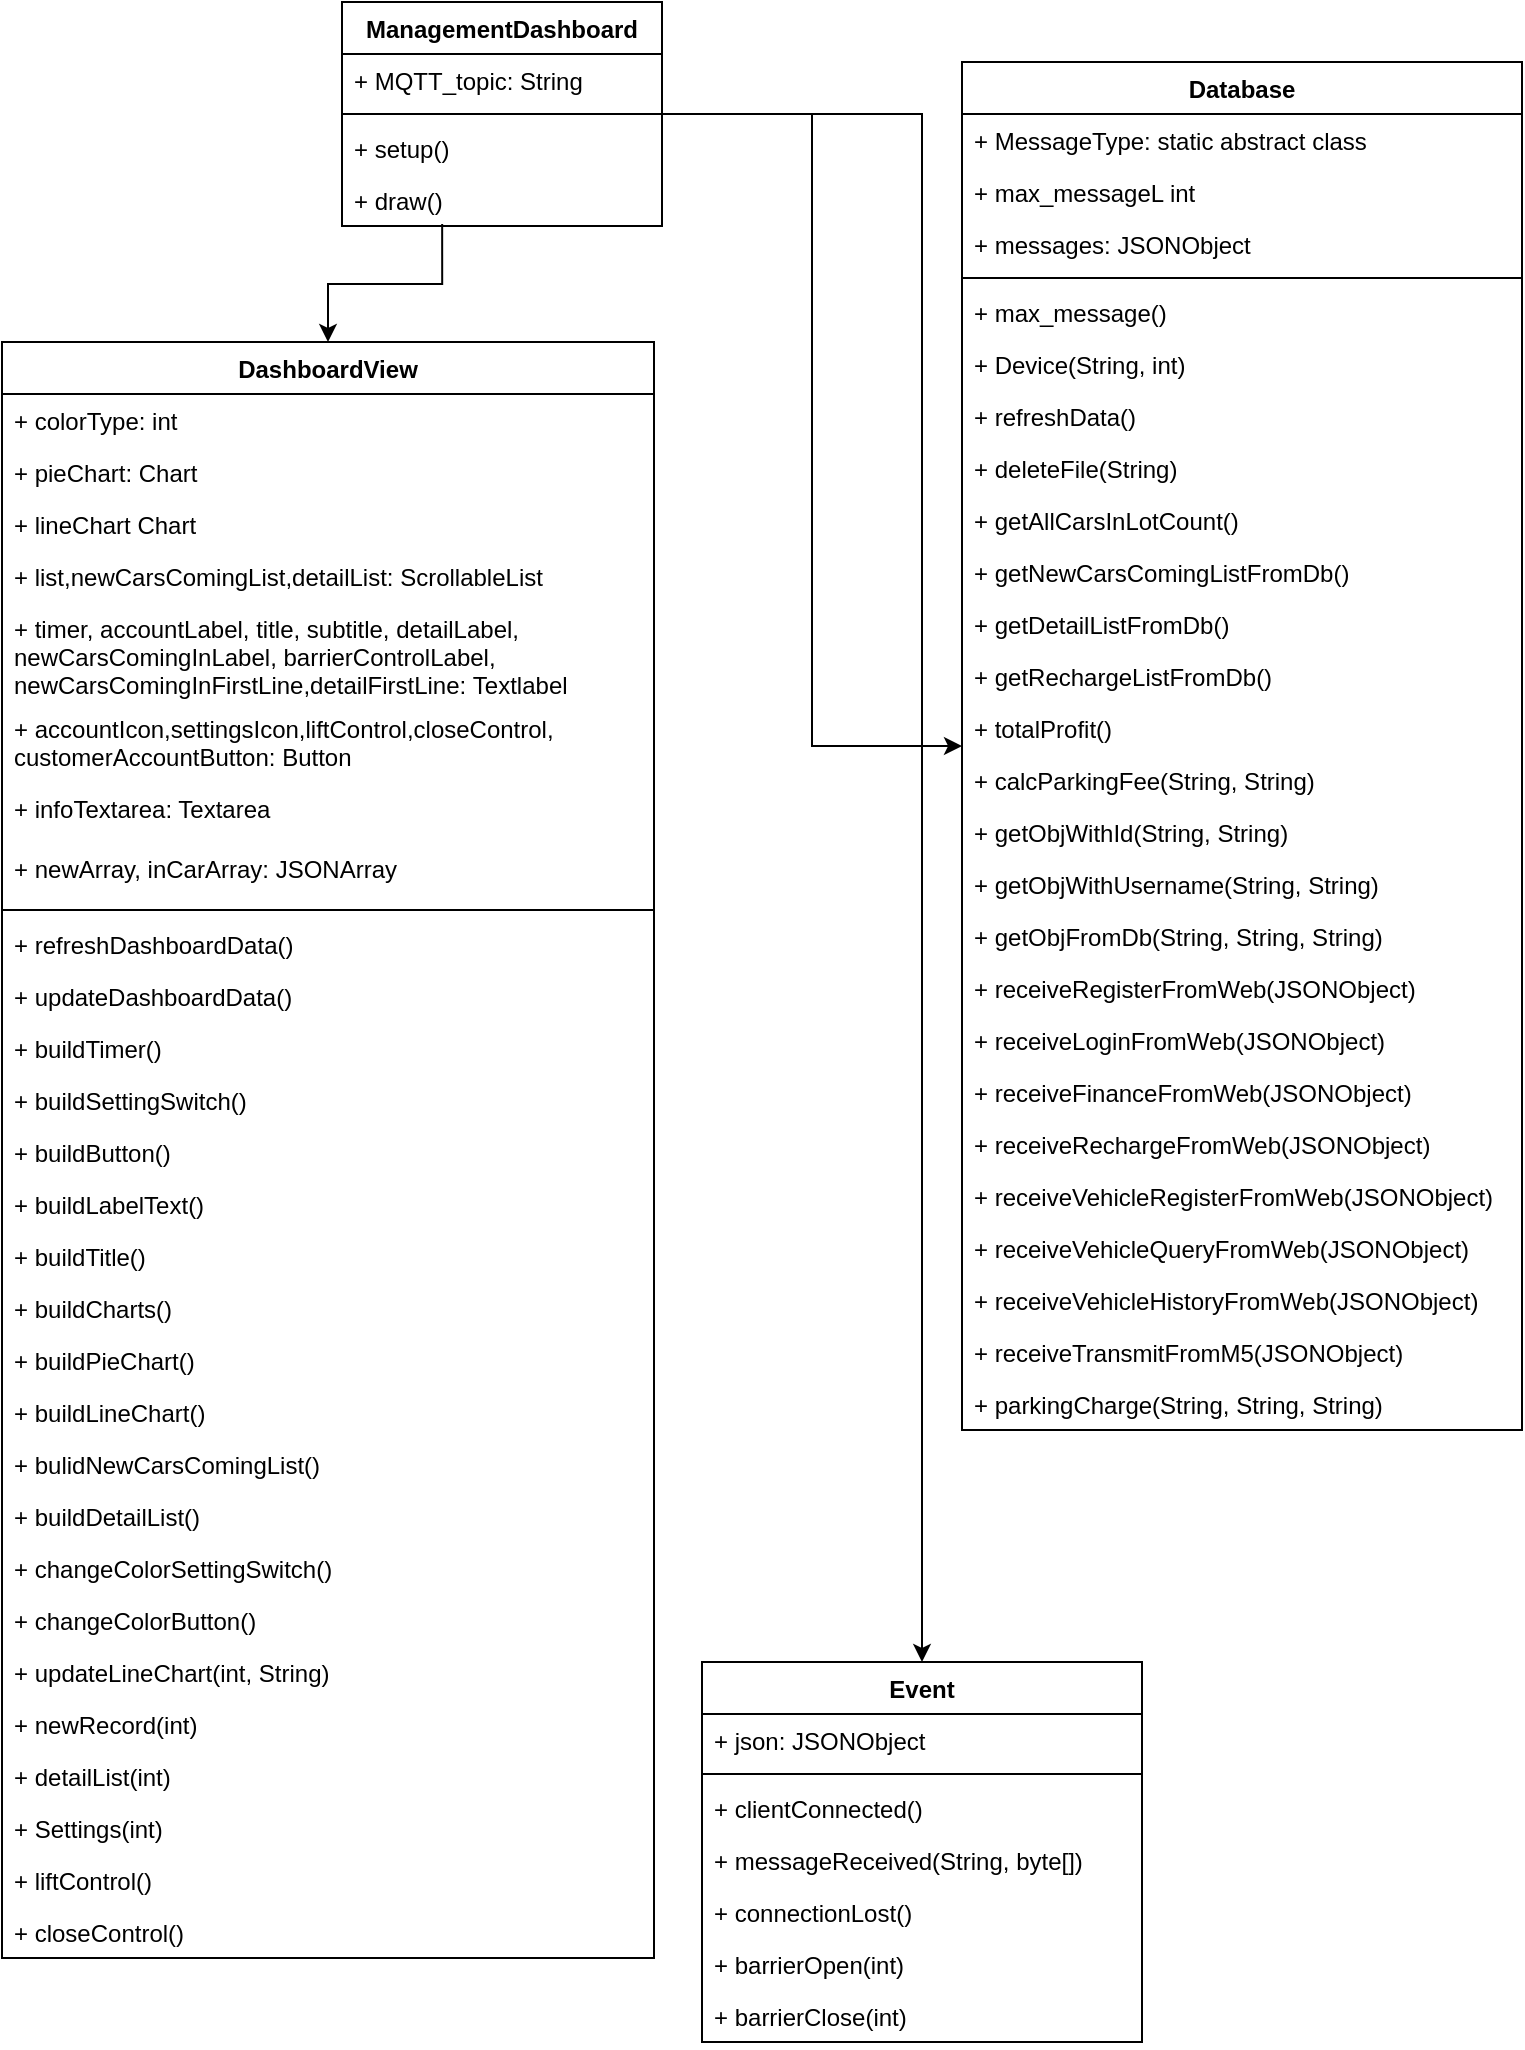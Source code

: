 <mxfile version="13.1.2" type="onedrive"><diagram id="RfufrW0sXKZpA7vroYoc" name="Page-1"><mxGraphModel dx="1554" dy="758" grid="1" gridSize="10" guides="1" tooltips="1" connect="1" arrows="1" fold="1" page="1" pageScale="1" pageWidth="827" pageHeight="1169" math="0" shadow="0"><root><mxCell id="0"/><mxCell id="1" parent="0"/><mxCell id="OiHgSlrR73ypEsLEw9rl-16" value="" style="edgeStyle=orthogonalEdgeStyle;rounded=0;orthogonalLoop=1;jettySize=auto;html=1;exitX=0.313;exitY=0.962;exitDx=0;exitDy=0;exitPerimeter=0;" parent="1" source="OiHgSlrR73ypEsLEw9rl-10" target="OiHgSlrR73ypEsLEw9rl-11" edge="1"><mxGeometry relative="1" as="geometry"/></mxCell><mxCell id="OiHgSlrR73ypEsLEw9rl-22" value="" style="edgeStyle=orthogonalEdgeStyle;rounded=0;orthogonalLoop=1;jettySize=auto;html=1;" parent="1" source="OiHgSlrR73ypEsLEw9rl-1" target="OiHgSlrR73ypEsLEw9rl-17" edge="1"><mxGeometry relative="1" as="geometry"/></mxCell><mxCell id="OiHgSlrR73ypEsLEw9rl-28" value="" style="edgeStyle=orthogonalEdgeStyle;rounded=0;orthogonalLoop=1;jettySize=auto;html=1;" parent="1" source="OiHgSlrR73ypEsLEw9rl-1" target="OiHgSlrR73ypEsLEw9rl-23" edge="1"><mxGeometry relative="1" as="geometry"/></mxCell><mxCell id="OiHgSlrR73ypEsLEw9rl-17" value="Database" style="swimlane;fontStyle=1;align=center;verticalAlign=top;childLayout=stackLayout;horizontal=1;startSize=26;horizontalStack=0;resizeParent=1;resizeParentMax=0;resizeLast=0;collapsible=1;marginBottom=0;" parent="1" vertex="1"><mxGeometry x="530" y="80" width="280" height="684" as="geometry"/></mxCell><mxCell id="OiHgSlrR73ypEsLEw9rl-18" value="+ MessageType: static abstract class" style="text;strokeColor=none;fillColor=none;align=left;verticalAlign=top;spacingLeft=4;spacingRight=4;overflow=hidden;rotatable=0;points=[[0,0.5],[1,0.5]];portConstraint=eastwest;" parent="OiHgSlrR73ypEsLEw9rl-17" vertex="1"><mxGeometry y="26" width="280" height="26" as="geometry"/></mxCell><mxCell id="OiHgSlrR73ypEsLEw9rl-61" value="+ max_messageL int" style="text;strokeColor=none;fillColor=none;align=left;verticalAlign=top;spacingLeft=4;spacingRight=4;overflow=hidden;rotatable=0;points=[[0,0.5],[1,0.5]];portConstraint=eastwest;" parent="OiHgSlrR73ypEsLEw9rl-17" vertex="1"><mxGeometry y="52" width="280" height="26" as="geometry"/></mxCell><mxCell id="OiHgSlrR73ypEsLEw9rl-62" value="+ messages: JSONObject" style="text;strokeColor=none;fillColor=none;align=left;verticalAlign=top;spacingLeft=4;spacingRight=4;overflow=hidden;rotatable=0;points=[[0,0.5],[1,0.5]];portConstraint=eastwest;" parent="OiHgSlrR73ypEsLEw9rl-17" vertex="1"><mxGeometry y="78" width="280" height="26" as="geometry"/></mxCell><mxCell id="OiHgSlrR73ypEsLEw9rl-19" value="" style="line;strokeWidth=1;fillColor=none;align=left;verticalAlign=middle;spacingTop=-1;spacingLeft=3;spacingRight=3;rotatable=0;labelPosition=right;points=[];portConstraint=eastwest;" parent="OiHgSlrR73ypEsLEw9rl-17" vertex="1"><mxGeometry y="104" width="280" height="8" as="geometry"/></mxCell><mxCell id="OiHgSlrR73ypEsLEw9rl-20" value="+ max_message()" style="text;strokeColor=none;fillColor=none;align=left;verticalAlign=top;spacingLeft=4;spacingRight=4;overflow=hidden;rotatable=0;points=[[0,0.5],[1,0.5]];portConstraint=eastwest;" parent="OiHgSlrR73ypEsLEw9rl-17" vertex="1"><mxGeometry y="112" width="280" height="26" as="geometry"/></mxCell><mxCell id="OiHgSlrR73ypEsLEw9rl-21" value="+ Device(String, int)" style="text;strokeColor=none;fillColor=none;align=left;verticalAlign=top;spacingLeft=4;spacingRight=4;overflow=hidden;rotatable=0;points=[[0,0.5],[1,0.5]];portConstraint=eastwest;" parent="OiHgSlrR73ypEsLEw9rl-17" vertex="1"><mxGeometry y="138" width="280" height="26" as="geometry"/></mxCell><mxCell id="OiHgSlrR73ypEsLEw9rl-63" value="+ refreshData()" style="text;strokeColor=none;fillColor=none;align=left;verticalAlign=top;spacingLeft=4;spacingRight=4;overflow=hidden;rotatable=0;points=[[0,0.5],[1,0.5]];portConstraint=eastwest;" parent="OiHgSlrR73ypEsLEw9rl-17" vertex="1"><mxGeometry y="164" width="280" height="26" as="geometry"/></mxCell><mxCell id="OiHgSlrR73ypEsLEw9rl-64" value="+ deleteFile(String)" style="text;strokeColor=none;fillColor=none;align=left;verticalAlign=top;spacingLeft=4;spacingRight=4;overflow=hidden;rotatable=0;points=[[0,0.5],[1,0.5]];portConstraint=eastwest;" parent="OiHgSlrR73ypEsLEw9rl-17" vertex="1"><mxGeometry y="190" width="280" height="26" as="geometry"/></mxCell><mxCell id="OiHgSlrR73ypEsLEw9rl-65" value="+ getAllCarsInLotCount()" style="text;strokeColor=none;fillColor=none;align=left;verticalAlign=top;spacingLeft=4;spacingRight=4;overflow=hidden;rotatable=0;points=[[0,0.5],[1,0.5]];portConstraint=eastwest;" parent="OiHgSlrR73ypEsLEw9rl-17" vertex="1"><mxGeometry y="216" width="280" height="26" as="geometry"/></mxCell><mxCell id="OiHgSlrR73ypEsLEw9rl-66" value="+ getNewCarsComingListFromDb()" style="text;strokeColor=none;fillColor=none;align=left;verticalAlign=top;spacingLeft=4;spacingRight=4;overflow=hidden;rotatable=0;points=[[0,0.5],[1,0.5]];portConstraint=eastwest;" parent="OiHgSlrR73ypEsLEw9rl-17" vertex="1"><mxGeometry y="242" width="280" height="26" as="geometry"/></mxCell><mxCell id="OiHgSlrR73ypEsLEw9rl-67" value="+ getDetailListFromDb()" style="text;strokeColor=none;fillColor=none;align=left;verticalAlign=top;spacingLeft=4;spacingRight=4;overflow=hidden;rotatable=0;points=[[0,0.5],[1,0.5]];portConstraint=eastwest;" parent="OiHgSlrR73ypEsLEw9rl-17" vertex="1"><mxGeometry y="268" width="280" height="26" as="geometry"/></mxCell><mxCell id="OiHgSlrR73ypEsLEw9rl-68" value="+ getRechargeListFromDb()" style="text;strokeColor=none;fillColor=none;align=left;verticalAlign=top;spacingLeft=4;spacingRight=4;overflow=hidden;rotatable=0;points=[[0,0.5],[1,0.5]];portConstraint=eastwest;" parent="OiHgSlrR73ypEsLEw9rl-17" vertex="1"><mxGeometry y="294" width="280" height="26" as="geometry"/></mxCell><mxCell id="OiHgSlrR73ypEsLEw9rl-69" value="+ totalProfit()" style="text;strokeColor=none;fillColor=none;align=left;verticalAlign=top;spacingLeft=4;spacingRight=4;overflow=hidden;rotatable=0;points=[[0,0.5],[1,0.5]];portConstraint=eastwest;" parent="OiHgSlrR73ypEsLEw9rl-17" vertex="1"><mxGeometry y="320" width="280" height="26" as="geometry"/></mxCell><mxCell id="OiHgSlrR73ypEsLEw9rl-70" value="+ calcParkingFee(String, String)" style="text;strokeColor=none;fillColor=none;align=left;verticalAlign=top;spacingLeft=4;spacingRight=4;overflow=hidden;rotatable=0;points=[[0,0.5],[1,0.5]];portConstraint=eastwest;" parent="OiHgSlrR73ypEsLEw9rl-17" vertex="1"><mxGeometry y="346" width="280" height="26" as="geometry"/></mxCell><mxCell id="OiHgSlrR73ypEsLEw9rl-71" value="+ getObjWithId(String, String)" style="text;strokeColor=none;fillColor=none;align=left;verticalAlign=top;spacingLeft=4;spacingRight=4;overflow=hidden;rotatable=0;points=[[0,0.5],[1,0.5]];portConstraint=eastwest;" parent="OiHgSlrR73ypEsLEw9rl-17" vertex="1"><mxGeometry y="372" width="280" height="26" as="geometry"/></mxCell><mxCell id="OiHgSlrR73ypEsLEw9rl-72" value="+ getObjWithUsername(String, String)" style="text;strokeColor=none;fillColor=none;align=left;verticalAlign=top;spacingLeft=4;spacingRight=4;overflow=hidden;rotatable=0;points=[[0,0.5],[1,0.5]];portConstraint=eastwest;" parent="OiHgSlrR73ypEsLEw9rl-17" vertex="1"><mxGeometry y="398" width="280" height="26" as="geometry"/></mxCell><mxCell id="OiHgSlrR73ypEsLEw9rl-73" value="+ getObjFromDb(String, String, String)" style="text;strokeColor=none;fillColor=none;align=left;verticalAlign=top;spacingLeft=4;spacingRight=4;overflow=hidden;rotatable=0;points=[[0,0.5],[1,0.5]];portConstraint=eastwest;" parent="OiHgSlrR73ypEsLEw9rl-17" vertex="1"><mxGeometry y="424" width="280" height="26" as="geometry"/></mxCell><mxCell id="OiHgSlrR73ypEsLEw9rl-74" value="+ receiveRegisterFromWeb(JSONObject)" style="text;strokeColor=none;fillColor=none;align=left;verticalAlign=top;spacingLeft=4;spacingRight=4;overflow=hidden;rotatable=0;points=[[0,0.5],[1,0.5]];portConstraint=eastwest;" parent="OiHgSlrR73ypEsLEw9rl-17" vertex="1"><mxGeometry y="450" width="280" height="26" as="geometry"/></mxCell><mxCell id="OiHgSlrR73ypEsLEw9rl-75" value="+ receiveLoginFromWeb(JSONObject)" style="text;strokeColor=none;fillColor=none;align=left;verticalAlign=top;spacingLeft=4;spacingRight=4;overflow=hidden;rotatable=0;points=[[0,0.5],[1,0.5]];portConstraint=eastwest;" parent="OiHgSlrR73ypEsLEw9rl-17" vertex="1"><mxGeometry y="476" width="280" height="26" as="geometry"/></mxCell><mxCell id="OiHgSlrR73ypEsLEw9rl-76" value="+ receiveFinanceFromWeb(JSONObject)" style="text;strokeColor=none;fillColor=none;align=left;verticalAlign=top;spacingLeft=4;spacingRight=4;overflow=hidden;rotatable=0;points=[[0,0.5],[1,0.5]];portConstraint=eastwest;" parent="OiHgSlrR73ypEsLEw9rl-17" vertex="1"><mxGeometry y="502" width="280" height="26" as="geometry"/></mxCell><mxCell id="OiHgSlrR73ypEsLEw9rl-77" value="+ receiveRechargeFromWeb(JSONObject)" style="text;strokeColor=none;fillColor=none;align=left;verticalAlign=top;spacingLeft=4;spacingRight=4;overflow=hidden;rotatable=0;points=[[0,0.5],[1,0.5]];portConstraint=eastwest;" parent="OiHgSlrR73ypEsLEw9rl-17" vertex="1"><mxGeometry y="528" width="280" height="26" as="geometry"/></mxCell><mxCell id="OiHgSlrR73ypEsLEw9rl-78" value="+ receiveVehicleRegisterFromWeb(JSONObject)" style="text;strokeColor=none;fillColor=none;align=left;verticalAlign=top;spacingLeft=4;spacingRight=4;overflow=hidden;rotatable=0;points=[[0,0.5],[1,0.5]];portConstraint=eastwest;" parent="OiHgSlrR73ypEsLEw9rl-17" vertex="1"><mxGeometry y="554" width="280" height="26" as="geometry"/></mxCell><mxCell id="OiHgSlrR73ypEsLEw9rl-79" value="+ receiveVehicleQueryFromWeb(JSONObject)" style="text;strokeColor=none;fillColor=none;align=left;verticalAlign=top;spacingLeft=4;spacingRight=4;overflow=hidden;rotatable=0;points=[[0,0.5],[1,0.5]];portConstraint=eastwest;" parent="OiHgSlrR73ypEsLEw9rl-17" vertex="1"><mxGeometry y="580" width="280" height="26" as="geometry"/></mxCell><mxCell id="OiHgSlrR73ypEsLEw9rl-80" value="+ receiveVehicleHistoryFromWeb(JSONObject)" style="text;strokeColor=none;fillColor=none;align=left;verticalAlign=top;spacingLeft=4;spacingRight=4;overflow=hidden;rotatable=0;points=[[0,0.5],[1,0.5]];portConstraint=eastwest;" parent="OiHgSlrR73ypEsLEw9rl-17" vertex="1"><mxGeometry y="606" width="280" height="26" as="geometry"/></mxCell><mxCell id="OiHgSlrR73ypEsLEw9rl-81" value="+ receiveTransmitFromM5(JSONObject)" style="text;strokeColor=none;fillColor=none;align=left;verticalAlign=top;spacingLeft=4;spacingRight=4;overflow=hidden;rotatable=0;points=[[0,0.5],[1,0.5]];portConstraint=eastwest;" parent="OiHgSlrR73ypEsLEw9rl-17" vertex="1"><mxGeometry y="632" width="280" height="26" as="geometry"/></mxCell><mxCell id="OiHgSlrR73ypEsLEw9rl-82" value="+ parkingCharge(String, String, String)" style="text;strokeColor=none;fillColor=none;align=left;verticalAlign=top;spacingLeft=4;spacingRight=4;overflow=hidden;rotatable=0;points=[[0,0.5],[1,0.5]];portConstraint=eastwest;" parent="OiHgSlrR73ypEsLEw9rl-17" vertex="1"><mxGeometry y="658" width="280" height="26" as="geometry"/></mxCell><mxCell id="OiHgSlrR73ypEsLEw9rl-1" value="ManagementDashboard" style="swimlane;fontStyle=1;align=center;verticalAlign=top;childLayout=stackLayout;horizontal=1;startSize=26;horizontalStack=0;resizeParent=1;resizeParentMax=0;resizeLast=0;collapsible=1;marginBottom=0;" parent="1" vertex="1"><mxGeometry x="220" y="50" width="160" height="112" as="geometry"/></mxCell><mxCell id="OiHgSlrR73ypEsLEw9rl-2" value="+ MQTT_topic: String" style="text;strokeColor=none;fillColor=none;align=left;verticalAlign=top;spacingLeft=4;spacingRight=4;overflow=hidden;rotatable=0;points=[[0,0.5],[1,0.5]];portConstraint=eastwest;" parent="OiHgSlrR73ypEsLEw9rl-1" vertex="1"><mxGeometry y="26" width="160" height="26" as="geometry"/></mxCell><mxCell id="OiHgSlrR73ypEsLEw9rl-3" value="" style="line;strokeWidth=1;fillColor=none;align=left;verticalAlign=middle;spacingTop=-1;spacingLeft=3;spacingRight=3;rotatable=0;labelPosition=right;points=[];portConstraint=eastwest;" parent="OiHgSlrR73ypEsLEw9rl-1" vertex="1"><mxGeometry y="52" width="160" height="8" as="geometry"/></mxCell><mxCell id="OiHgSlrR73ypEsLEw9rl-4" value="+ setup()" style="text;strokeColor=none;fillColor=none;align=left;verticalAlign=top;spacingLeft=4;spacingRight=4;overflow=hidden;rotatable=0;points=[[0,0.5],[1,0.5]];portConstraint=eastwest;" parent="OiHgSlrR73ypEsLEw9rl-1" vertex="1"><mxGeometry y="60" width="160" height="26" as="geometry"/></mxCell><mxCell id="OiHgSlrR73ypEsLEw9rl-10" value="+ draw()" style="text;strokeColor=none;fillColor=none;align=left;verticalAlign=top;spacingLeft=4;spacingRight=4;overflow=hidden;rotatable=0;points=[[0,0.5],[1,0.5]];portConstraint=eastwest;" parent="OiHgSlrR73ypEsLEw9rl-1" vertex="1"><mxGeometry y="86" width="160" height="26" as="geometry"/></mxCell><mxCell id="OiHgSlrR73ypEsLEw9rl-23" value="Event" style="swimlane;fontStyle=1;align=center;verticalAlign=top;childLayout=stackLayout;horizontal=1;startSize=26;horizontalStack=0;resizeParent=1;resizeParentMax=0;resizeLast=0;collapsible=1;marginBottom=0;" parent="1" vertex="1"><mxGeometry x="400" y="880" width="220" height="190" as="geometry"/></mxCell><mxCell id="OiHgSlrR73ypEsLEw9rl-24" value="+ json: JSONObject" style="text;strokeColor=none;fillColor=none;align=left;verticalAlign=top;spacingLeft=4;spacingRight=4;overflow=hidden;rotatable=0;points=[[0,0.5],[1,0.5]];portConstraint=eastwest;" parent="OiHgSlrR73ypEsLEw9rl-23" vertex="1"><mxGeometry y="26" width="220" height="26" as="geometry"/></mxCell><mxCell id="OiHgSlrR73ypEsLEw9rl-25" value="" style="line;strokeWidth=1;fillColor=none;align=left;verticalAlign=middle;spacingTop=-1;spacingLeft=3;spacingRight=3;rotatable=0;labelPosition=right;points=[];portConstraint=eastwest;" parent="OiHgSlrR73ypEsLEw9rl-23" vertex="1"><mxGeometry y="52" width="220" height="8" as="geometry"/></mxCell><mxCell id="OiHgSlrR73ypEsLEw9rl-26" value="+ clientConnected()" style="text;strokeColor=none;fillColor=none;align=left;verticalAlign=top;spacingLeft=4;spacingRight=4;overflow=hidden;rotatable=0;points=[[0,0.5],[1,0.5]];portConstraint=eastwest;" parent="OiHgSlrR73ypEsLEw9rl-23" vertex="1"><mxGeometry y="60" width="220" height="26" as="geometry"/></mxCell><mxCell id="OiHgSlrR73ypEsLEw9rl-27" value="+ messageReceived(String, byte[])" style="text;strokeColor=none;fillColor=none;align=left;verticalAlign=top;spacingLeft=4;spacingRight=4;overflow=hidden;rotatable=0;points=[[0,0.5],[1,0.5]];portConstraint=eastwest;" parent="OiHgSlrR73ypEsLEw9rl-23" vertex="1"><mxGeometry y="86" width="220" height="26" as="geometry"/></mxCell><mxCell id="OiHgSlrR73ypEsLEw9rl-58" value="+ connectionLost()" style="text;strokeColor=none;fillColor=none;align=left;verticalAlign=top;spacingLeft=4;spacingRight=4;overflow=hidden;rotatable=0;points=[[0,0.5],[1,0.5]];portConstraint=eastwest;" parent="OiHgSlrR73ypEsLEw9rl-23" vertex="1"><mxGeometry y="112" width="220" height="26" as="geometry"/></mxCell><mxCell id="OiHgSlrR73ypEsLEw9rl-59" value="+ barrierOpen(int)" style="text;strokeColor=none;fillColor=none;align=left;verticalAlign=top;spacingLeft=4;spacingRight=4;overflow=hidden;rotatable=0;points=[[0,0.5],[1,0.5]];portConstraint=eastwest;" parent="OiHgSlrR73ypEsLEw9rl-23" vertex="1"><mxGeometry y="138" width="220" height="26" as="geometry"/></mxCell><mxCell id="OiHgSlrR73ypEsLEw9rl-60" value="+ barrierClose(int)" style="text;strokeColor=none;fillColor=none;align=left;verticalAlign=top;spacingLeft=4;spacingRight=4;overflow=hidden;rotatable=0;points=[[0,0.5],[1,0.5]];portConstraint=eastwest;" parent="OiHgSlrR73ypEsLEw9rl-23" vertex="1"><mxGeometry y="164" width="220" height="26" as="geometry"/></mxCell><mxCell id="OiHgSlrR73ypEsLEw9rl-11" value="DashboardView" style="swimlane;fontStyle=1;align=center;verticalAlign=top;childLayout=stackLayout;horizontal=1;startSize=26;horizontalStack=0;resizeParent=1;resizeParentMax=0;resizeLast=0;collapsible=1;marginBottom=0;" parent="1" vertex="1"><mxGeometry x="50" y="220" width="326" height="808" as="geometry"/></mxCell><mxCell id="OiHgSlrR73ypEsLEw9rl-12" value="+ colorType: int" style="text;strokeColor=none;fillColor=none;align=left;verticalAlign=top;spacingLeft=4;spacingRight=4;overflow=hidden;rotatable=0;points=[[0,0.5],[1,0.5]];portConstraint=eastwest;" parent="OiHgSlrR73ypEsLEw9rl-11" vertex="1"><mxGeometry y="26" width="326" height="26" as="geometry"/></mxCell><mxCell id="OiHgSlrR73ypEsLEw9rl-30" value="+ pieChart: Chart" style="text;strokeColor=none;fillColor=none;align=left;verticalAlign=top;spacingLeft=4;spacingRight=4;overflow=hidden;rotatable=0;points=[[0,0.5],[1,0.5]];portConstraint=eastwest;" parent="OiHgSlrR73ypEsLEw9rl-11" vertex="1"><mxGeometry y="52" width="326" height="26" as="geometry"/></mxCell><mxCell id="OiHgSlrR73ypEsLEw9rl-31" value="+ lineChart Chart" style="text;strokeColor=none;fillColor=none;align=left;verticalAlign=top;spacingLeft=4;spacingRight=4;overflow=hidden;rotatable=0;points=[[0,0.5],[1,0.5]];portConstraint=eastwest;" parent="OiHgSlrR73ypEsLEw9rl-11" vertex="1"><mxGeometry y="78" width="326" height="26" as="geometry"/></mxCell><mxCell id="OiHgSlrR73ypEsLEw9rl-32" value="+ list,newCarsComingList,detailList: ScrollableList" style="text;strokeColor=none;fillColor=none;align=left;verticalAlign=top;spacingLeft=4;spacingRight=4;overflow=hidden;rotatable=0;points=[[0,0.5],[1,0.5]];portConstraint=eastwest;" parent="OiHgSlrR73ypEsLEw9rl-11" vertex="1"><mxGeometry y="104" width="326" height="26" as="geometry"/></mxCell><mxCell id="OiHgSlrR73ypEsLEw9rl-33" value="+ timer, accountLabel, title, subtitle, detailLabel, &#10;newCarsComingInLabel, barrierControlLabel, &#10;newCarsComingInFirstLine,detailFirstLine: Textlabel" style="text;strokeColor=none;fillColor=none;align=left;verticalAlign=top;spacingLeft=4;spacingRight=4;overflow=hidden;rotatable=0;points=[[0,0.5],[1,0.5]];portConstraint=eastwest;" parent="OiHgSlrR73ypEsLEw9rl-11" vertex="1"><mxGeometry y="130" width="326" height="50" as="geometry"/></mxCell><mxCell id="OiHgSlrR73ypEsLEw9rl-35" value="+ accountIcon,settingsIcon,liftControl,closeControl, &#10;customerAccountButton: Button" style="text;strokeColor=none;fillColor=none;align=left;verticalAlign=top;spacingLeft=4;spacingRight=4;overflow=hidden;rotatable=0;points=[[0,0.5],[1,0.5]];portConstraint=eastwest;" parent="OiHgSlrR73ypEsLEw9rl-11" vertex="1"><mxGeometry y="180" width="326" height="40" as="geometry"/></mxCell><mxCell id="OiHgSlrR73ypEsLEw9rl-36" value="+ infoTextarea: Textarea" style="text;strokeColor=none;fillColor=none;align=left;verticalAlign=top;spacingLeft=4;spacingRight=4;overflow=hidden;rotatable=0;points=[[0,0.5],[1,0.5]];portConstraint=eastwest;" parent="OiHgSlrR73ypEsLEw9rl-11" vertex="1"><mxGeometry y="220" width="326" height="30" as="geometry"/></mxCell><mxCell id="OiHgSlrR73ypEsLEw9rl-37" value="+ newArray, inCarArray: JSONArray" style="text;strokeColor=none;fillColor=none;align=left;verticalAlign=top;spacingLeft=4;spacingRight=4;overflow=hidden;rotatable=0;points=[[0,0.5],[1,0.5]];portConstraint=eastwest;" parent="OiHgSlrR73ypEsLEw9rl-11" vertex="1"><mxGeometry y="250" width="326" height="30" as="geometry"/></mxCell><mxCell id="OiHgSlrR73ypEsLEw9rl-29" value="" style="line;strokeWidth=1;fillColor=none;align=left;verticalAlign=middle;spacingTop=-1;spacingLeft=3;spacingRight=3;rotatable=0;labelPosition=right;points=[];portConstraint=eastwest;" parent="OiHgSlrR73ypEsLEw9rl-11" vertex="1"><mxGeometry y="280" width="326" height="8" as="geometry"/></mxCell><mxCell id="OiHgSlrR73ypEsLEw9rl-14" value="+ refreshDashboardData()" style="text;strokeColor=none;fillColor=none;align=left;verticalAlign=top;spacingLeft=4;spacingRight=4;overflow=hidden;rotatable=0;points=[[0,0.5],[1,0.5]];portConstraint=eastwest;" parent="OiHgSlrR73ypEsLEw9rl-11" vertex="1"><mxGeometry y="288" width="326" height="26" as="geometry"/></mxCell><mxCell id="OiHgSlrR73ypEsLEw9rl-15" value="+ updateDashboardData()" style="text;strokeColor=none;fillColor=none;align=left;verticalAlign=top;spacingLeft=4;spacingRight=4;overflow=hidden;rotatable=0;points=[[0,0.5],[1,0.5]];portConstraint=eastwest;" parent="OiHgSlrR73ypEsLEw9rl-11" vertex="1"><mxGeometry y="314" width="326" height="26" as="geometry"/></mxCell><mxCell id="OiHgSlrR73ypEsLEw9rl-41" value="+ buildTimer()" style="text;strokeColor=none;fillColor=none;align=left;verticalAlign=top;spacingLeft=4;spacingRight=4;overflow=hidden;rotatable=0;points=[[0,0.5],[1,0.5]];portConstraint=eastwest;" parent="OiHgSlrR73ypEsLEw9rl-11" vertex="1"><mxGeometry y="340" width="326" height="26" as="geometry"/></mxCell><mxCell id="OiHgSlrR73ypEsLEw9rl-39" value="+ buildSettingSwitch()" style="text;strokeColor=none;fillColor=none;align=left;verticalAlign=top;spacingLeft=4;spacingRight=4;overflow=hidden;rotatable=0;points=[[0,0.5],[1,0.5]];portConstraint=eastwest;" parent="OiHgSlrR73ypEsLEw9rl-11" vertex="1"><mxGeometry y="366" width="326" height="26" as="geometry"/></mxCell><mxCell id="OiHgSlrR73ypEsLEw9rl-42" value="+ buildButton()" style="text;strokeColor=none;fillColor=none;align=left;verticalAlign=top;spacingLeft=4;spacingRight=4;overflow=hidden;rotatable=0;points=[[0,0.5],[1,0.5]];portConstraint=eastwest;" parent="OiHgSlrR73ypEsLEw9rl-11" vertex="1"><mxGeometry y="392" width="326" height="26" as="geometry"/></mxCell><mxCell id="OiHgSlrR73ypEsLEw9rl-44" value="+ buildLabelText()" style="text;strokeColor=none;fillColor=none;align=left;verticalAlign=top;spacingLeft=4;spacingRight=4;overflow=hidden;rotatable=0;points=[[0,0.5],[1,0.5]];portConstraint=eastwest;" parent="OiHgSlrR73ypEsLEw9rl-11" vertex="1"><mxGeometry y="418" width="326" height="26" as="geometry"/></mxCell><mxCell id="OiHgSlrR73ypEsLEw9rl-45" value="+ buildTitle()" style="text;strokeColor=none;fillColor=none;align=left;verticalAlign=top;spacingLeft=4;spacingRight=4;overflow=hidden;rotatable=0;points=[[0,0.5],[1,0.5]];portConstraint=eastwest;" parent="OiHgSlrR73ypEsLEw9rl-11" vertex="1"><mxGeometry y="444" width="326" height="26" as="geometry"/></mxCell><mxCell id="OiHgSlrR73ypEsLEw9rl-46" value="+ buildCharts()" style="text;strokeColor=none;fillColor=none;align=left;verticalAlign=top;spacingLeft=4;spacingRight=4;overflow=hidden;rotatable=0;points=[[0,0.5],[1,0.5]];portConstraint=eastwest;" parent="OiHgSlrR73ypEsLEw9rl-11" vertex="1"><mxGeometry y="470" width="326" height="26" as="geometry"/></mxCell><mxCell id="OiHgSlrR73ypEsLEw9rl-47" value="+ buildPieChart()" style="text;strokeColor=none;fillColor=none;align=left;verticalAlign=top;spacingLeft=4;spacingRight=4;overflow=hidden;rotatable=0;points=[[0,0.5],[1,0.5]];portConstraint=eastwest;" parent="OiHgSlrR73ypEsLEw9rl-11" vertex="1"><mxGeometry y="496" width="326" height="26" as="geometry"/></mxCell><mxCell id="OiHgSlrR73ypEsLEw9rl-48" value="+ buildLineChart()" style="text;strokeColor=none;fillColor=none;align=left;verticalAlign=top;spacingLeft=4;spacingRight=4;overflow=hidden;rotatable=0;points=[[0,0.5],[1,0.5]];portConstraint=eastwest;" parent="OiHgSlrR73ypEsLEw9rl-11" vertex="1"><mxGeometry y="522" width="326" height="26" as="geometry"/></mxCell><mxCell id="OiHgSlrR73ypEsLEw9rl-50" value="+ bulidNewCarsComingList()" style="text;strokeColor=none;fillColor=none;align=left;verticalAlign=top;spacingLeft=4;spacingRight=4;overflow=hidden;rotatable=0;points=[[0,0.5],[1,0.5]];portConstraint=eastwest;" parent="OiHgSlrR73ypEsLEw9rl-11" vertex="1"><mxGeometry y="548" width="326" height="26" as="geometry"/></mxCell><mxCell id="OiHgSlrR73ypEsLEw9rl-51" value="+ buildDetailList()" style="text;strokeColor=none;fillColor=none;align=left;verticalAlign=top;spacingLeft=4;spacingRight=4;overflow=hidden;rotatable=0;points=[[0,0.5],[1,0.5]];portConstraint=eastwest;" parent="OiHgSlrR73ypEsLEw9rl-11" vertex="1"><mxGeometry y="574" width="326" height="26" as="geometry"/></mxCell><mxCell id="OiHgSlrR73ypEsLEw9rl-40" value="+ changeColorSettingSwitch()" style="text;strokeColor=none;fillColor=none;align=left;verticalAlign=top;spacingLeft=4;spacingRight=4;overflow=hidden;rotatable=0;points=[[0,0.5],[1,0.5]];portConstraint=eastwest;" parent="OiHgSlrR73ypEsLEw9rl-11" vertex="1"><mxGeometry y="600" width="326" height="26" as="geometry"/></mxCell><mxCell id="OiHgSlrR73ypEsLEw9rl-43" value="+ changeColorButton()" style="text;strokeColor=none;fillColor=none;align=left;verticalAlign=top;spacingLeft=4;spacingRight=4;overflow=hidden;rotatable=0;points=[[0,0.5],[1,0.5]];portConstraint=eastwest;" parent="OiHgSlrR73ypEsLEw9rl-11" vertex="1"><mxGeometry y="626" width="326" height="26" as="geometry"/></mxCell><mxCell id="OiHgSlrR73ypEsLEw9rl-49" value="+ updateLineChart(int, String)" style="text;strokeColor=none;fillColor=none;align=left;verticalAlign=top;spacingLeft=4;spacingRight=4;overflow=hidden;rotatable=0;points=[[0,0.5],[1,0.5]];portConstraint=eastwest;" parent="OiHgSlrR73ypEsLEw9rl-11" vertex="1"><mxGeometry y="652" width="326" height="26" as="geometry"/></mxCell><mxCell id="OiHgSlrR73ypEsLEw9rl-52" value="+ newRecord(int)" style="text;strokeColor=none;fillColor=none;align=left;verticalAlign=top;spacingLeft=4;spacingRight=4;overflow=hidden;rotatable=0;points=[[0,0.5],[1,0.5]];portConstraint=eastwest;" parent="OiHgSlrR73ypEsLEw9rl-11" vertex="1"><mxGeometry y="678" width="326" height="26" as="geometry"/></mxCell><mxCell id="OiHgSlrR73ypEsLEw9rl-53" value="+ detailList(int)" style="text;strokeColor=none;fillColor=none;align=left;verticalAlign=top;spacingLeft=4;spacingRight=4;overflow=hidden;rotatable=0;points=[[0,0.5],[1,0.5]];portConstraint=eastwest;" parent="OiHgSlrR73ypEsLEw9rl-11" vertex="1"><mxGeometry y="704" width="326" height="26" as="geometry"/></mxCell><mxCell id="OiHgSlrR73ypEsLEw9rl-55" value="+ Settings(int)" style="text;strokeColor=none;fillColor=none;align=left;verticalAlign=top;spacingLeft=4;spacingRight=4;overflow=hidden;rotatable=0;points=[[0,0.5],[1,0.5]];portConstraint=eastwest;" parent="OiHgSlrR73ypEsLEw9rl-11" vertex="1"><mxGeometry y="730" width="326" height="26" as="geometry"/></mxCell><mxCell id="OiHgSlrR73ypEsLEw9rl-56" value="+ liftControl()" style="text;strokeColor=none;fillColor=none;align=left;verticalAlign=top;spacingLeft=4;spacingRight=4;overflow=hidden;rotatable=0;points=[[0,0.5],[1,0.5]];portConstraint=eastwest;" parent="OiHgSlrR73ypEsLEw9rl-11" vertex="1"><mxGeometry y="756" width="326" height="26" as="geometry"/></mxCell><mxCell id="OiHgSlrR73ypEsLEw9rl-57" value="+ closeControl()" style="text;strokeColor=none;fillColor=none;align=left;verticalAlign=top;spacingLeft=4;spacingRight=4;overflow=hidden;rotatable=0;points=[[0,0.5],[1,0.5]];portConstraint=eastwest;" parent="OiHgSlrR73ypEsLEw9rl-11" vertex="1"><mxGeometry y="782" width="326" height="26" as="geometry"/></mxCell><mxCell id="OiHgSlrR73ypEsLEw9rl-54" style="edgeStyle=orthogonalEdgeStyle;rounded=0;orthogonalLoop=1;jettySize=auto;html=1;exitX=1;exitY=0.5;exitDx=0;exitDy=0;" parent="OiHgSlrR73ypEsLEw9rl-11" source="OiHgSlrR73ypEsLEw9rl-53" target="OiHgSlrR73ypEsLEw9rl-53" edge="1"><mxGeometry relative="1" as="geometry"/></mxCell></root></mxGraphModel></diagram></mxfile>